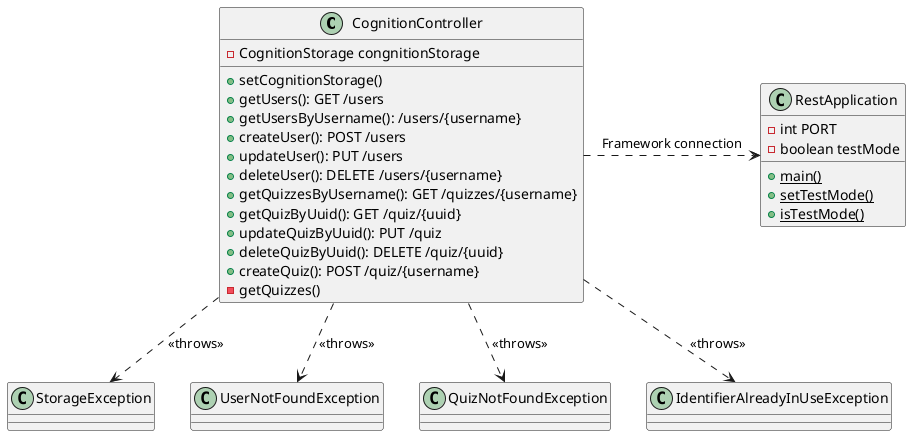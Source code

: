 @startuml
class CognitionController {
    -CognitionStorage congnitionStorage
    +setCognitionStorage()
    +getUsers(): GET /users
    +getUsersByUsername(): /users/{username}
    +createUser(): POST /users
    +updateUser(): PUT /users
    +deleteUser(): DELETE /users/{username}
    +getQuizzesByUsername(): GET /quizzes/{username}
    +getQuizByUuid(): GET /quiz/{uuid}
    +updateQuizByUuid(): PUT /quiz
    +deleteQuizByUuid(): DELETE /quiz/{uuid}
    +createQuiz(): POST /quiz/{username}
    -getQuizzes()

}

class StorageException

class UserNotFoundException

class QuizNotFoundException

class IdentifierAlreadyInUseException

class RestApplication{
-int PORT
-boolean testMode
+{static}main()
+{static}setTestMode()
+{static}isTestMode()
}

CognitionController ..> IdentifierAlreadyInUseException : <<throws>>
CognitionController ..> UserNotFoundException: <<throws>>
CognitionController ..> QuizNotFoundException: <<throws>>
CognitionController ..> StorageException: <<throws>>

CognitionController .> RestApplication: Framework connection
@enduml